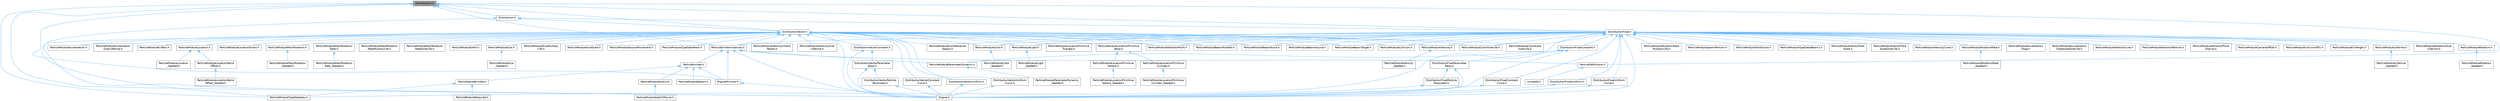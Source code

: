digraph "Distributions.h"
{
 // INTERACTIVE_SVG=YES
 // LATEX_PDF_SIZE
  bgcolor="transparent";
  edge [fontname=Helvetica,fontsize=10,labelfontname=Helvetica,labelfontsize=10];
  node [fontname=Helvetica,fontsize=10,shape=box,height=0.2,width=0.4];
  Node1 [id="Node000001",label="Distributions.h",height=0.2,width=0.4,color="gray40", fillcolor="grey60", style="filled", fontcolor="black",tooltip=" "];
  Node1 -> Node2 [id="edge1_Node000001_Node000002",dir="back",color="steelblue1",style="solid",tooltip=" "];
  Node2 [id="Node000002",label="Distribution.h",height=0.2,width=0.4,color="grey40", fillcolor="white", style="filled",URL="$d5/d4d/Distribution_8h.html",tooltip=" "];
  Node2 -> Node3 [id="edge2_Node000002_Node000003",dir="back",color="steelblue1",style="solid",tooltip=" "];
  Node3 [id="Node000003",label="DistributionFloat.h",height=0.2,width=0.4,color="grey40", fillcolor="white", style="filled",URL="$d9/de9/DistributionFloat_8h.html",tooltip=" "];
  Node3 -> Node4 [id="edge3_Node000003_Node000004",dir="back",color="steelblue1",style="solid",tooltip=" "];
  Node4 [id="Node000004",label="DistributionFloatConstant.h",height=0.2,width=0.4,color="grey40", fillcolor="white", style="filled",URL="$da/dd5/DistributionFloatConstant_8h.html",tooltip=" "];
  Node4 -> Node5 [id="edge4_Node000004_Node000005",dir="back",color="steelblue1",style="solid",tooltip=" "];
  Node5 [id="Node000005",label="DistributionFloatParameter\lBase.h",height=0.2,width=0.4,color="grey40", fillcolor="white", style="filled",URL="$d5/dee/DistributionFloatParameterBase_8h.html",tooltip=" "];
  Node5 -> Node6 [id="edge5_Node000005_Node000006",dir="back",color="steelblue1",style="solid",tooltip=" "];
  Node6 [id="Node000006",label="DistributionFloatParticle\lParameter.h",height=0.2,width=0.4,color="grey40", fillcolor="white", style="filled",URL="$d9/d09/DistributionFloatParticleParameter_8h.html",tooltip=" "];
  Node6 -> Node7 [id="edge6_Node000006_Node000007",dir="back",color="steelblue1",style="solid",tooltip=" "];
  Node7 [id="Node000007",label="Engine.h",height=0.2,width=0.4,color="grey40", fillcolor="white", style="filled",URL="$d1/d34/Public_2Engine_8h.html",tooltip=" "];
  Node5 -> Node7 [id="edge7_Node000005_Node000007",dir="back",color="steelblue1",style="solid",tooltip=" "];
  Node4 -> Node7 [id="edge8_Node000004_Node000007",dir="back",color="steelblue1",style="solid",tooltip=" "];
  Node4 -> Node8 [id="edge9_Node000004_Node000008",dir="back",color="steelblue1",style="solid",tooltip=" "];
  Node8 [id="Node000008",label="ParticleModuleParameterDynamic.h",height=0.2,width=0.4,color="grey40", fillcolor="white", style="filled",URL="$d3/d04/ParticleModuleParameterDynamic_8h.html",tooltip=" "];
  Node8 -> Node9 [id="edge10_Node000008_Node000009",dir="back",color="steelblue1",style="solid",tooltip=" "];
  Node9 [id="Node000009",label="ParticleModuleParameterDynamic\l_Seeded.h",height=0.2,width=0.4,color="grey40", fillcolor="white", style="filled",URL="$de/d89/ParticleModuleParameterDynamic__Seeded_8h.html",tooltip=" "];
  Node3 -> Node10 [id="edge11_Node000003_Node000010",dir="back",color="steelblue1",style="solid",tooltip=" "];
  Node10 [id="Node000010",label="DistributionFloatConstant\lCurve.h",height=0.2,width=0.4,color="grey40", fillcolor="white", style="filled",URL="$d1/d3d/DistributionFloatConstantCurve_8h.html",tooltip=" "];
  Node10 -> Node7 [id="edge12_Node000010_Node000007",dir="back",color="steelblue1",style="solid",tooltip=" "];
  Node3 -> Node11 [id="edge13_Node000003_Node000011",dir="back",color="steelblue1",style="solid",tooltip=" "];
  Node11 [id="Node000011",label="DistributionFloatUniform.h",height=0.2,width=0.4,color="grey40", fillcolor="white", style="filled",URL="$d4/d02/DistributionFloatUniform_8h.html",tooltip=" "];
  Node11 -> Node7 [id="edge14_Node000011_Node000007",dir="back",color="steelblue1",style="solid",tooltip=" "];
  Node3 -> Node12 [id="edge15_Node000003_Node000012",dir="back",color="steelblue1",style="solid",tooltip=" "];
  Node12 [id="Node000012",label="DistributionFloatUniform\lCurve.h",height=0.2,width=0.4,color="grey40", fillcolor="white", style="filled",URL="$db/d9b/DistributionFloatUniformCurve_8h.html",tooltip=" "];
  Node12 -> Node7 [id="edge16_Node000012_Node000007",dir="back",color="steelblue1",style="solid",tooltip=" "];
  Node3 -> Node7 [id="edge17_Node000003_Node000007",dir="back",color="steelblue1",style="solid",tooltip=" "];
  Node3 -> Node13 [id="edge18_Node000003_Node000013",dir="back",color="steelblue1",style="solid",tooltip=" "];
  Node13 [id="Node000013",label="ParticleEmitterInstances.h",height=0.2,width=0.4,color="grey40", fillcolor="white", style="filled",URL="$d4/dd8/ParticleEmitterInstances_8h.html",tooltip=" "];
  Node13 -> Node7 [id="edge19_Node000013_Node000007",dir="back",color="steelblue1",style="solid",tooltip=" "];
  Node13 -> Node14 [id="edge20_Node000013_Node000014",dir="back",color="steelblue1",style="solid",tooltip=" "];
  Node14 [id="Node000014",label="EngineMinimal.h",height=0.2,width=0.4,color="grey40", fillcolor="white", style="filled",URL="$d0/d2c/EngineMinimal_8h.html",tooltip=" "];
  Node14 -> Node7 [id="edge21_Node000014_Node000007",dir="back",color="steelblue1",style="solid",tooltip=" "];
  Node13 -> Node15 [id="edge22_Node000013_Node000015",dir="back",color="steelblue1",style="solid",tooltip=" "];
  Node15 [id="Node000015",label="ParticleDefinitions.h",height=0.2,width=0.4,color="grey40", fillcolor="white", style="filled",URL="$db/dde/ParticleDefinitions_8h.html",tooltip=" "];
  Node15 -> Node16 [id="edge23_Node000015_Node000016",dir="back",color="steelblue1",style="solid",tooltip=" "];
  Node16 [id="Node000016",label="UnrealEd.h",height=0.2,width=0.4,color="grey40", fillcolor="white", style="filled",URL="$d2/d5f/UnrealEd_8h.html",tooltip=" "];
  Node13 -> Node17 [id="edge24_Node000013_Node000017",dir="back",color="steelblue1",style="solid",tooltip=" "];
  Node17 [id="Node000017",label="ParticleEmitter.h",height=0.2,width=0.4,color="grey40", fillcolor="white", style="filled",URL="$da/d0d/ParticleEmitter_8h.html",tooltip=" "];
  Node17 -> Node14 [id="edge25_Node000017_Node000014",dir="back",color="steelblue1",style="solid",tooltip=" "];
  Node17 -> Node18 [id="edge26_Node000017_Node000018",dir="back",color="steelblue1",style="solid",tooltip=" "];
  Node18 [id="Node000018",label="ParticleModuleSpawn.h",height=0.2,width=0.4,color="grey40", fillcolor="white", style="filled",URL="$d4/d84/ParticleModuleSpawn_8h.html",tooltip=" "];
  Node17 -> Node19 [id="edge27_Node000017_Node000019",dir="back",color="steelblue1",style="solid",tooltip=" "];
  Node19 [id="Node000019",label="ParticleModuleSubUV.h",height=0.2,width=0.4,color="grey40", fillcolor="white", style="filled",URL="$dc/d7d/ParticleModuleSubUV_8h.html",tooltip=" "];
  Node19 -> Node20 [id="edge28_Node000019_Node000020",dir="back",color="steelblue1",style="solid",tooltip=" "];
  Node20 [id="Node000020",label="ParticleModuleSubUVMovie.h",height=0.2,width=0.4,color="grey40", fillcolor="white", style="filled",URL="$dc/d66/ParticleModuleSubUVMovie_8h.html",tooltip=" "];
  Node17 -> Node21 [id="edge29_Node000017_Node000021",dir="back",color="steelblue1",style="solid",tooltip=" "];
  Node21 [id="Node000021",label="ParticleSpriteEmitter.h",height=0.2,width=0.4,color="grey40", fillcolor="white", style="filled",URL="$d8/d83/ParticleSpriteEmitter_8h.html",tooltip=" "];
  Node21 -> Node22 [id="edge30_Node000021_Node000022",dir="back",color="steelblue1",style="solid",tooltip=" "];
  Node22 [id="Node000022",label="ParticleModuleRequired.h",height=0.2,width=0.4,color="grey40", fillcolor="white", style="filled",URL="$dd/d80/ParticleModuleRequired_8h.html",tooltip=" "];
  Node21 -> Node23 [id="edge31_Node000021_Node000023",dir="back",color="steelblue1",style="solid",tooltip=" "];
  Node23 [id="Node000023",label="ParticleModuleTypeDataGpu.h",height=0.2,width=0.4,color="grey40", fillcolor="white", style="filled",URL="$d7/d30/ParticleModuleTypeDataGpu_8h.html",tooltip=" "];
  Node13 -> Node8 [id="edge32_Node000013_Node000008",dir="back",color="steelblue1",style="solid",tooltip=" "];
  Node3 -> Node24 [id="edge33_Node000003_Node000024",dir="back",color="steelblue1",style="solid",tooltip=" "];
  Node24 [id="Node000024",label="ParticleModuleAcceleration\lDrag.h",height=0.2,width=0.4,color="grey40", fillcolor="white", style="filled",URL="$d5/df7/ParticleModuleAccelerationDrag_8h.html",tooltip=" "];
  Node3 -> Node25 [id="edge34_Node000003_Node000025",dir="back",color="steelblue1",style="solid",tooltip=" "];
  Node25 [id="Node000025",label="ParticleModuleAcceleration\lDragScaleOverLife.h",height=0.2,width=0.4,color="grey40", fillcolor="white", style="filled",URL="$d1/d71/ParticleModuleAccelerationDragScaleOverLife_8h.html",tooltip=" "];
  Node3 -> Node26 [id="edge35_Node000003_Node000026",dir="back",color="steelblue1",style="solid",tooltip=" "];
  Node26 [id="Node000026",label="ParticleModuleAttractorLine.h",height=0.2,width=0.4,color="grey40", fillcolor="white", style="filled",URL="$dc/df9/ParticleModuleAttractorLine_8h.html",tooltip=" "];
  Node3 -> Node27 [id="edge36_Node000003_Node000027",dir="back",color="steelblue1",style="solid",tooltip=" "];
  Node27 [id="Node000027",label="ParticleModuleAttractorParticle.h",height=0.2,width=0.4,color="grey40", fillcolor="white", style="filled",URL="$d3/df1/ParticleModuleAttractorParticle_8h.html",tooltip=" "];
  Node3 -> Node28 [id="edge37_Node000003_Node000028",dir="back",color="steelblue1",style="solid",tooltip=" "];
  Node28 [id="Node000028",label="ParticleModuleAttractorPoint.h",height=0.2,width=0.4,color="grey40", fillcolor="white", style="filled",URL="$d8/d84/ParticleModuleAttractorPoint_8h.html",tooltip=" "];
  Node3 -> Node29 [id="edge38_Node000003_Node000029",dir="back",color="steelblue1",style="solid",tooltip=" "];
  Node29 [id="Node000029",label="ParticleModuleAttractorPoint\lGravity.h",height=0.2,width=0.4,color="grey40", fillcolor="white", style="filled",URL="$d3/de8/ParticleModuleAttractorPointGravity_8h.html",tooltip=" "];
  Node3 -> Node30 [id="edge39_Node000003_Node000030",dir="back",color="steelblue1",style="solid",tooltip=" "];
  Node30 [id="Node000030",label="ParticleModuleBeamModifier.h",height=0.2,width=0.4,color="grey40", fillcolor="white", style="filled",URL="$d4/dcf/ParticleModuleBeamModifier_8h.html",tooltip=" "];
  Node3 -> Node31 [id="edge40_Node000003_Node000031",dir="back",color="steelblue1",style="solid",tooltip=" "];
  Node31 [id="Node000031",label="ParticleModuleBeamNoise.h",height=0.2,width=0.4,color="grey40", fillcolor="white", style="filled",URL="$d6/d06/ParticleModuleBeamNoise_8h.html",tooltip=" "];
  Node3 -> Node32 [id="edge41_Node000003_Node000032",dir="back",color="steelblue1",style="solid",tooltip=" "];
  Node32 [id="Node000032",label="ParticleModuleBeamSource.h",height=0.2,width=0.4,color="grey40", fillcolor="white", style="filled",URL="$d4/d93/ParticleModuleBeamSource_8h.html",tooltip=" "];
  Node3 -> Node33 [id="edge42_Node000003_Node000033",dir="back",color="steelblue1",style="solid",tooltip=" "];
  Node33 [id="Node000033",label="ParticleModuleBeamTarget.h",height=0.2,width=0.4,color="grey40", fillcolor="white", style="filled",URL="$dc/d01/ParticleModuleBeamTarget_8h.html",tooltip=" "];
  Node3 -> Node34 [id="edge43_Node000003_Node000034",dir="back",color="steelblue1",style="solid",tooltip=" "];
  Node34 [id="Node000034",label="ParticleModuleCameraOffset.h",height=0.2,width=0.4,color="grey40", fillcolor="white", style="filled",URL="$d7/da1/ParticleModuleCameraOffset_8h.html",tooltip=" "];
  Node3 -> Node35 [id="edge44_Node000003_Node000035",dir="back",color="steelblue1",style="solid",tooltip=" "];
  Node35 [id="Node000035",label="ParticleModuleCollision.h",height=0.2,width=0.4,color="grey40", fillcolor="white", style="filled",URL="$d5/d24/ParticleModuleCollision_8h.html",tooltip=" "];
  Node3 -> Node36 [id="edge45_Node000003_Node000036",dir="back",color="steelblue1",style="solid",tooltip=" "];
  Node36 [id="Node000036",label="ParticleModuleCollisionGPU.h",height=0.2,width=0.4,color="grey40", fillcolor="white", style="filled",URL="$d1/de4/ParticleModuleCollisionGPU_8h.html",tooltip=" "];
  Node3 -> Node37 [id="edge46_Node000003_Node000037",dir="back",color="steelblue1",style="solid",tooltip=" "];
  Node37 [id="Node000037",label="ParticleModuleColor.h",height=0.2,width=0.4,color="grey40", fillcolor="white", style="filled",URL="$dd/d54/ParticleModuleColor_8h.html",tooltip=" "];
  Node37 -> Node38 [id="edge47_Node000037_Node000038",dir="back",color="steelblue1",style="solid",tooltip=" "];
  Node38 [id="Node000038",label="ParticleModuleColor\l_Seeded.h",height=0.2,width=0.4,color="grey40", fillcolor="white", style="filled",URL="$d9/d67/ParticleModuleColor__Seeded_8h.html",tooltip=" "];
  Node3 -> Node39 [id="edge48_Node000003_Node000039",dir="back",color="steelblue1",style="solid",tooltip=" "];
  Node39 [id="Node000039",label="ParticleModuleColorOverLife.h",height=0.2,width=0.4,color="grey40", fillcolor="white", style="filled",URL="$d3/d60/ParticleModuleColorOverLife_8h.html",tooltip=" "];
  Node3 -> Node40 [id="edge49_Node000003_Node000040",dir="back",color="steelblue1",style="solid",tooltip=" "];
  Node40 [id="Node000040",label="ParticleModuleColorScale\lOverLife.h",height=0.2,width=0.4,color="grey40", fillcolor="white", style="filled",URL="$d0/deb/ParticleModuleColorScaleOverLife_8h.html",tooltip=" "];
  Node3 -> Node41 [id="edge50_Node000003_Node000041",dir="back",color="steelblue1",style="solid",tooltip=" "];
  Node41 [id="Node000041",label="ParticleModuleEventReceiver\lSpawn.h",height=0.2,width=0.4,color="grey40", fillcolor="white", style="filled",URL="$df/da0/ParticleModuleEventReceiverSpawn_8h.html",tooltip=" "];
  Node3 -> Node42 [id="edge51_Node000003_Node000042",dir="back",color="steelblue1",style="solid",tooltip=" "];
  Node42 [id="Node000042",label="ParticleModuleKillHeight.h",height=0.2,width=0.4,color="grey40", fillcolor="white", style="filled",URL="$d7/d89/ParticleModuleKillHeight_8h.html",tooltip=" "];
  Node3 -> Node43 [id="edge52_Node000003_Node000043",dir="back",color="steelblue1",style="solid",tooltip=" "];
  Node43 [id="Node000043",label="ParticleModuleLifetime.h",height=0.2,width=0.4,color="grey40", fillcolor="white", style="filled",URL="$d0/dac/ParticleModuleLifetime_8h.html",tooltip=" "];
  Node43 -> Node44 [id="edge53_Node000043_Node000044",dir="back",color="steelblue1",style="solid",tooltip=" "];
  Node44 [id="Node000044",label="ParticleModuleLifetime\l_Seeded.h",height=0.2,width=0.4,color="grey40", fillcolor="white", style="filled",URL="$dd/d0d/ParticleModuleLifetime__Seeded_8h.html",tooltip=" "];
  Node3 -> Node45 [id="edge54_Node000003_Node000045",dir="back",color="steelblue1",style="solid",tooltip=" "];
  Node45 [id="Node000045",label="ParticleModuleLight.h",height=0.2,width=0.4,color="grey40", fillcolor="white", style="filled",URL="$d6/dd4/ParticleModuleLight_8h.html",tooltip=" "];
  Node45 -> Node46 [id="edge55_Node000045_Node000046",dir="back",color="steelblue1",style="solid",tooltip=" "];
  Node46 [id="Node000046",label="ParticleModuleLight\l_Seeded.h",height=0.2,width=0.4,color="grey40", fillcolor="white", style="filled",URL="$da/df1/ParticleModuleLight__Seeded_8h.html",tooltip=" "];
  Node3 -> Node47 [id="edge56_Node000003_Node000047",dir="back",color="steelblue1",style="solid",tooltip=" "];
  Node47 [id="Node000047",label="ParticleModuleLocationPrimitive\lBase.h",height=0.2,width=0.4,color="grey40", fillcolor="white", style="filled",URL="$dd/d81/ParticleModuleLocationPrimitiveBase_8h.html",tooltip=" "];
  Node47 -> Node48 [id="edge57_Node000047_Node000048",dir="back",color="steelblue1",style="solid",tooltip=" "];
  Node48 [id="Node000048",label="ParticleModuleLocationPrimitive\lCylinder.h",height=0.2,width=0.4,color="grey40", fillcolor="white", style="filled",URL="$dc/d94/ParticleModuleLocationPrimitiveCylinder_8h.html",tooltip=" "];
  Node48 -> Node49 [id="edge58_Node000048_Node000049",dir="back",color="steelblue1",style="solid",tooltip=" "];
  Node49 [id="Node000049",label="ParticleModuleLocationPrimitive\lCylinder_Seeded.h",height=0.2,width=0.4,color="grey40", fillcolor="white", style="filled",URL="$d7/d44/ParticleModuleLocationPrimitiveCylinder__Seeded_8h.html",tooltip=" "];
  Node47 -> Node50 [id="edge59_Node000047_Node000050",dir="back",color="steelblue1",style="solid",tooltip=" "];
  Node50 [id="Node000050",label="ParticleModuleLocationPrimitive\lSphere.h",height=0.2,width=0.4,color="grey40", fillcolor="white", style="filled",URL="$d1/d59/ParticleModuleLocationPrimitiveSphere_8h.html",tooltip=" "];
  Node50 -> Node51 [id="edge60_Node000050_Node000051",dir="back",color="steelblue1",style="solid",tooltip=" "];
  Node51 [id="Node000051",label="ParticleModuleLocationPrimitive\lSphere_Seeded.h",height=0.2,width=0.4,color="grey40", fillcolor="white", style="filled",URL="$d7/d25/ParticleModuleLocationPrimitiveSphere__Seeded_8h.html",tooltip=" "];
  Node3 -> Node52 [id="edge61_Node000003_Node000052",dir="back",color="steelblue1",style="solid",tooltip=" "];
  Node52 [id="Node000052",label="ParticleModuleLocationPrimitive\lTriangle.h",height=0.2,width=0.4,color="grey40", fillcolor="white", style="filled",URL="$d4/d22/ParticleModuleLocationPrimitiveTriangle_8h.html",tooltip=" "];
  Node3 -> Node53 [id="edge62_Node000003_Node000053",dir="back",color="steelblue1",style="solid",tooltip=" "];
  Node53 [id="Node000053",label="ParticleModuleRotation.h",height=0.2,width=0.4,color="grey40", fillcolor="white", style="filled",URL="$dc/dfd/ParticleModuleRotation_8h.html",tooltip=" "];
  Node53 -> Node54 [id="edge63_Node000053_Node000054",dir="back",color="steelblue1",style="solid",tooltip=" "];
  Node54 [id="Node000054",label="ParticleModuleRotation\l_Seeded.h",height=0.2,width=0.4,color="grey40", fillcolor="white", style="filled",URL="$d4/d9d/ParticleModuleRotation__Seeded_8h.html",tooltip=" "];
  Node3 -> Node55 [id="edge64_Node000003_Node000055",dir="back",color="steelblue1",style="solid",tooltip=" "];
  Node55 [id="Node000055",label="ParticleModuleRotationOver\lLifetime.h",height=0.2,width=0.4,color="grey40", fillcolor="white", style="filled",URL="$d5/d1c/ParticleModuleRotationOverLifetime_8h.html",tooltip=" "];
  Node3 -> Node56 [id="edge65_Node000003_Node000056",dir="back",color="steelblue1",style="solid",tooltip=" "];
  Node56 [id="Node000056",label="ParticleModuleRotationRate.h",height=0.2,width=0.4,color="grey40", fillcolor="white", style="filled",URL="$d9/d56/ParticleModuleRotationRate_8h.html",tooltip=" "];
  Node56 -> Node57 [id="edge66_Node000056_Node000057",dir="back",color="steelblue1",style="solid",tooltip=" "];
  Node57 [id="Node000057",label="ParticleModuleRotationRate\l_Seeded.h",height=0.2,width=0.4,color="grey40", fillcolor="white", style="filled",URL="$d5/df0/ParticleModuleRotationRate__Seeded_8h.html",tooltip=" "];
  Node3 -> Node58 [id="edge67_Node000003_Node000058",dir="back",color="steelblue1",style="solid",tooltip=" "];
  Node58 [id="Node000058",label="ParticleModuleRotationRate\lMultiplyLife.h",height=0.2,width=0.4,color="grey40", fillcolor="white", style="filled",URL="$d0/d0e/ParticleModuleRotationRateMultiplyLife_8h.html",tooltip=" "];
  Node3 -> Node59 [id="edge68_Node000003_Node000059",dir="back",color="steelblue1",style="solid",tooltip=" "];
  Node59 [id="Node000059",label="ParticleModuleSpawnPerUnit.h",height=0.2,width=0.4,color="grey40", fillcolor="white", style="filled",URL="$d6/d52/ParticleModuleSpawnPerUnit_8h.html",tooltip=" "];
  Node3 -> Node60 [id="edge69_Node000003_Node000060",dir="back",color="steelblue1",style="solid",tooltip=" "];
  Node60 [id="Node000060",label="ParticleModuleTrailSource.h",height=0.2,width=0.4,color="grey40", fillcolor="white", style="filled",URL="$dc/dc5/ParticleModuleTrailSource_8h.html",tooltip=" "];
  Node3 -> Node61 [id="edge70_Node000003_Node000061",dir="back",color="steelblue1",style="solid",tooltip=" "];
  Node61 [id="Node000061",label="ParticleModuleTypeDataBeam2.h",height=0.2,width=0.4,color="grey40", fillcolor="white", style="filled",URL="$d9/de2/ParticleModuleTypeDataBeam2_8h.html",tooltip=" "];
  Node3 -> Node23 [id="edge71_Node000003_Node000023",dir="back",color="steelblue1",style="solid",tooltip=" "];
  Node3 -> Node62 [id="edge72_Node000003_Node000062",dir="back",color="steelblue1",style="solid",tooltip=" "];
  Node62 [id="Node000062",label="ParticleModuleVectorField\lScale.h",height=0.2,width=0.4,color="grey40", fillcolor="white", style="filled",URL="$d5/dda/ParticleModuleVectorFieldScale_8h.html",tooltip=" "];
  Node3 -> Node63 [id="edge73_Node000003_Node000063",dir="back",color="steelblue1",style="solid",tooltip=" "];
  Node63 [id="Node000063",label="ParticleModuleVectorField\lScaleOverLife.h",height=0.2,width=0.4,color="grey40", fillcolor="white", style="filled",URL="$d8/df3/ParticleModuleVectorFieldScaleOverLife_8h.html",tooltip=" "];
  Node3 -> Node64 [id="edge74_Node000003_Node000064",dir="back",color="steelblue1",style="solid",tooltip=" "];
  Node64 [id="Node000064",label="ParticleModuleVelocity.h",height=0.2,width=0.4,color="grey40", fillcolor="white", style="filled",URL="$d3/d16/ParticleModuleVelocity_8h.html",tooltip=" "];
  Node64 -> Node65 [id="edge75_Node000064_Node000065",dir="back",color="steelblue1",style="solid",tooltip=" "];
  Node65 [id="Node000065",label="ParticleModuleVelocity\l_Seeded.h",height=0.2,width=0.4,color="grey40", fillcolor="white", style="filled",URL="$d4/df4/ParticleModuleVelocity__Seeded_8h.html",tooltip=" "];
  Node3 -> Node66 [id="edge76_Node000003_Node000066",dir="back",color="steelblue1",style="solid",tooltip=" "];
  Node66 [id="Node000066",label="ParticleModuleVelocityCone.h",height=0.2,width=0.4,color="grey40", fillcolor="white", style="filled",URL="$db/d21/ParticleModuleVelocityCone_8h.html",tooltip=" "];
  Node2 -> Node67 [id="edge77_Node000002_Node000067",dir="back",color="steelblue1",style="solid",tooltip=" "];
  Node67 [id="Node000067",label="DistributionVector.h",height=0.2,width=0.4,color="grey40", fillcolor="white", style="filled",URL="$d7/d4e/DistributionVector_8h.html",tooltip=" "];
  Node67 -> Node68 [id="edge78_Node000067_Node000068",dir="back",color="steelblue1",style="solid",tooltip=" "];
  Node68 [id="Node000068",label="DistributionVectorConstant.h",height=0.2,width=0.4,color="grey40", fillcolor="white", style="filled",URL="$d7/d57/DistributionVectorConstant_8h.html",tooltip=" "];
  Node68 -> Node69 [id="edge79_Node000068_Node000069",dir="back",color="steelblue1",style="solid",tooltip=" "];
  Node69 [id="Node000069",label="DistributionVectorParameter\lBase.h",height=0.2,width=0.4,color="grey40", fillcolor="white", style="filled",URL="$d0/d72/DistributionVectorParameterBase_8h.html",tooltip=" "];
  Node69 -> Node70 [id="edge80_Node000069_Node000070",dir="back",color="steelblue1",style="solid",tooltip=" "];
  Node70 [id="Node000070",label="DistributionVectorParticle\lParameter.h",height=0.2,width=0.4,color="grey40", fillcolor="white", style="filled",URL="$db/db5/DistributionVectorParticleParameter_8h.html",tooltip=" "];
  Node70 -> Node7 [id="edge81_Node000070_Node000007",dir="back",color="steelblue1",style="solid",tooltip=" "];
  Node69 -> Node7 [id="edge82_Node000069_Node000007",dir="back",color="steelblue1",style="solid",tooltip=" "];
  Node68 -> Node7 [id="edge83_Node000068_Node000007",dir="back",color="steelblue1",style="solid",tooltip=" "];
  Node67 -> Node71 [id="edge84_Node000067_Node000071",dir="back",color="steelblue1",style="solid",tooltip=" "];
  Node71 [id="Node000071",label="DistributionVectorConstant\lCurve.h",height=0.2,width=0.4,color="grey40", fillcolor="white", style="filled",URL="$d4/de2/DistributionVectorConstantCurve_8h.html",tooltip=" "];
  Node71 -> Node7 [id="edge85_Node000071_Node000007",dir="back",color="steelblue1",style="solid",tooltip=" "];
  Node67 -> Node72 [id="edge86_Node000067_Node000072",dir="back",color="steelblue1",style="solid",tooltip=" "];
  Node72 [id="Node000072",label="DistributionVectorUniform.h",height=0.2,width=0.4,color="grey40", fillcolor="white", style="filled",URL="$de/d7b/DistributionVectorUniform_8h.html",tooltip=" "];
  Node72 -> Node7 [id="edge87_Node000072_Node000007",dir="back",color="steelblue1",style="solid",tooltip=" "];
  Node67 -> Node73 [id="edge88_Node000067_Node000073",dir="back",color="steelblue1",style="solid",tooltip=" "];
  Node73 [id="Node000073",label="DistributionVectorUniform\lCurve.h",height=0.2,width=0.4,color="grey40", fillcolor="white", style="filled",URL="$dd/d62/DistributionVectorUniformCurve_8h.html",tooltip=" "];
  Node73 -> Node7 [id="edge89_Node000073_Node000007",dir="back",color="steelblue1",style="solid",tooltip=" "];
  Node67 -> Node7 [id="edge90_Node000067_Node000007",dir="back",color="steelblue1",style="solid",tooltip=" "];
  Node67 -> Node13 [id="edge91_Node000067_Node000013",dir="back",color="steelblue1",style="solid",tooltip=" "];
  Node67 -> Node74 [id="edge92_Node000067_Node000074",dir="back",color="steelblue1",style="solid",tooltip=" "];
  Node74 [id="Node000074",label="ParticleModuleAcceleration.h",height=0.2,width=0.4,color="grey40", fillcolor="white", style="filled",URL="$d2/dcc/ParticleModuleAcceleration_8h.html",tooltip=" "];
  Node67 -> Node75 [id="edge93_Node000067_Node000075",dir="back",color="steelblue1",style="solid",tooltip=" "];
  Node75 [id="Node000075",label="ParticleModuleAcceleration\lOverLifetime.h",height=0.2,width=0.4,color="grey40", fillcolor="white", style="filled",URL="$d8/de4/ParticleModuleAccelerationOverLifetime_8h.html",tooltip=" "];
  Node67 -> Node28 [id="edge94_Node000067_Node000028",dir="back",color="steelblue1",style="solid",tooltip=" "];
  Node67 -> Node30 [id="edge95_Node000067_Node000030",dir="back",color="steelblue1",style="solid",tooltip=" "];
  Node67 -> Node31 [id="edge96_Node000067_Node000031",dir="back",color="steelblue1",style="solid",tooltip=" "];
  Node67 -> Node32 [id="edge97_Node000067_Node000032",dir="back",color="steelblue1",style="solid",tooltip=" "];
  Node67 -> Node33 [id="edge98_Node000067_Node000033",dir="back",color="steelblue1",style="solid",tooltip=" "];
  Node67 -> Node35 [id="edge99_Node000067_Node000035",dir="back",color="steelblue1",style="solid",tooltip=" "];
  Node67 -> Node37 [id="edge100_Node000067_Node000037",dir="back",color="steelblue1",style="solid",tooltip=" "];
  Node67 -> Node39 [id="edge101_Node000067_Node000039",dir="back",color="steelblue1",style="solid",tooltip=" "];
  Node67 -> Node40 [id="edge102_Node000067_Node000040",dir="back",color="steelblue1",style="solid",tooltip=" "];
  Node67 -> Node41 [id="edge103_Node000067_Node000041",dir="back",color="steelblue1",style="solid",tooltip=" "];
  Node67 -> Node76 [id="edge104_Node000067_Node000076",dir="back",color="steelblue1",style="solid",tooltip=" "];
  Node76 [id="Node000076",label="ParticleModuleKillBox.h",height=0.2,width=0.4,color="grey40", fillcolor="white", style="filled",URL="$d5/d64/ParticleModuleKillBox_8h.html",tooltip=" "];
  Node67 -> Node45 [id="edge105_Node000067_Node000045",dir="back",color="steelblue1",style="solid",tooltip=" "];
  Node67 -> Node77 [id="edge106_Node000067_Node000077",dir="back",color="steelblue1",style="solid",tooltip=" "];
  Node77 [id="Node000077",label="ParticleModuleLocation.h",height=0.2,width=0.4,color="grey40", fillcolor="white", style="filled",URL="$d5/d77/ParticleModuleLocation_8h.html",tooltip=" "];
  Node77 -> Node78 [id="edge107_Node000077_Node000078",dir="back",color="steelblue1",style="solid",tooltip=" "];
  Node78 [id="Node000078",label="ParticleModuleLocationWorld\lOffset.h",height=0.2,width=0.4,color="grey40", fillcolor="white", style="filled",URL="$df/d50/ParticleModuleLocationWorldOffset_8h.html",tooltip=" "];
  Node78 -> Node79 [id="edge108_Node000078_Node000079",dir="back",color="steelblue1",style="solid",tooltip=" "];
  Node79 [id="Node000079",label="ParticleModuleLocationWorld\lOffset_Seeded.h",height=0.2,width=0.4,color="grey40", fillcolor="white", style="filled",URL="$d2/d1b/ParticleModuleLocationWorldOffset__Seeded_8h.html",tooltip=" "];
  Node77 -> Node80 [id="edge109_Node000077_Node000080",dir="back",color="steelblue1",style="solid",tooltip=" "];
  Node80 [id="Node000080",label="ParticleModuleLocation\l_Seeded.h",height=0.2,width=0.4,color="grey40", fillcolor="white", style="filled",URL="$dd/d5b/ParticleModuleLocation__Seeded_8h.html",tooltip=" "];
  Node67 -> Node81 [id="edge110_Node000067_Node000081",dir="back",color="steelblue1",style="solid",tooltip=" "];
  Node81 [id="Node000081",label="ParticleModuleLocationDirect.h",height=0.2,width=0.4,color="grey40", fillcolor="white", style="filled",URL="$d9/d21/ParticleModuleLocationDirect_8h.html",tooltip=" "];
  Node67 -> Node47 [id="edge111_Node000067_Node000047",dir="back",color="steelblue1",style="solid",tooltip=" "];
  Node67 -> Node52 [id="edge112_Node000067_Node000052",dir="back",color="steelblue1",style="solid",tooltip=" "];
  Node67 -> Node82 [id="edge113_Node000067_Node000082",dir="back",color="steelblue1",style="solid",tooltip=" "];
  Node82 [id="Node000082",label="ParticleModuleMeshRotation.h",height=0.2,width=0.4,color="grey40", fillcolor="white", style="filled",URL="$d7/dd8/ParticleModuleMeshRotation_8h.html",tooltip=" "];
  Node82 -> Node83 [id="edge114_Node000082_Node000083",dir="back",color="steelblue1",style="solid",tooltip=" "];
  Node83 [id="Node000083",label="ParticleModuleMeshRotation\l_Seeded.h",height=0.2,width=0.4,color="grey40", fillcolor="white", style="filled",URL="$d9/d3d/ParticleModuleMeshRotation__Seeded_8h.html",tooltip=" "];
  Node67 -> Node84 [id="edge115_Node000067_Node000084",dir="back",color="steelblue1",style="solid",tooltip=" "];
  Node84 [id="Node000084",label="ParticleModuleMeshRotation\lRate.h",height=0.2,width=0.4,color="grey40", fillcolor="white", style="filled",URL="$d4/d1e/ParticleModuleMeshRotationRate_8h.html",tooltip=" "];
  Node84 -> Node85 [id="edge116_Node000084_Node000085",dir="back",color="steelblue1",style="solid",tooltip=" "];
  Node85 [id="Node000085",label="ParticleModuleMeshRotation\lRate_Seeded.h",height=0.2,width=0.4,color="grey40", fillcolor="white", style="filled",URL="$df/d59/ParticleModuleMeshRotationRate__Seeded_8h.html",tooltip=" "];
  Node67 -> Node86 [id="edge117_Node000067_Node000086",dir="back",color="steelblue1",style="solid",tooltip=" "];
  Node86 [id="Node000086",label="ParticleModuleMeshRotation\lRateMultiplyLife.h",height=0.2,width=0.4,color="grey40", fillcolor="white", style="filled",URL="$d2/d9f/ParticleModuleMeshRotationRateMultiplyLife_8h.html",tooltip=" "];
  Node67 -> Node87 [id="edge118_Node000067_Node000087",dir="back",color="steelblue1",style="solid",tooltip=" "];
  Node87 [id="Node000087",label="ParticleModuleMeshRotation\lRateOverLife.h",height=0.2,width=0.4,color="grey40", fillcolor="white", style="filled",URL="$d9/dc6/ParticleModuleMeshRotationRateOverLife_8h.html",tooltip=" "];
  Node67 -> Node88 [id="edge119_Node000067_Node000088",dir="back",color="steelblue1",style="solid",tooltip=" "];
  Node88 [id="Node000088",label="ParticleModuleOrbit.h",height=0.2,width=0.4,color="grey40", fillcolor="white", style="filled",URL="$d6/dbd/ParticleModuleOrbit_8h.html",tooltip=" "];
  Node67 -> Node89 [id="edge120_Node000067_Node000089",dir="back",color="steelblue1",style="solid",tooltip=" "];
  Node89 [id="Node000089",label="ParticleModuleSize.h",height=0.2,width=0.4,color="grey40", fillcolor="white", style="filled",URL="$df/dd0/ParticleModuleSize_8h.html",tooltip=" "];
  Node89 -> Node90 [id="edge121_Node000089_Node000090",dir="back",color="steelblue1",style="solid",tooltip=" "];
  Node90 [id="Node000090",label="ParticleModuleSize\l_Seeded.h",height=0.2,width=0.4,color="grey40", fillcolor="white", style="filled",URL="$db/d05/ParticleModuleSize__Seeded_8h.html",tooltip=" "];
  Node67 -> Node91 [id="edge122_Node000067_Node000091",dir="back",color="steelblue1",style="solid",tooltip=" "];
  Node91 [id="Node000091",label="ParticleModuleSizeMultiply\lLife.h",height=0.2,width=0.4,color="grey40", fillcolor="white", style="filled",URL="$d6/db0/ParticleModuleSizeMultiplyLife_8h.html",tooltip=" "];
  Node67 -> Node92 [id="edge123_Node000067_Node000092",dir="back",color="steelblue1",style="solid",tooltip=" "];
  Node92 [id="Node000092",label="ParticleModuleSizeScale.h",height=0.2,width=0.4,color="grey40", fillcolor="white", style="filled",URL="$d5/d5c/ParticleModuleSizeScale_8h.html",tooltip=" "];
  Node67 -> Node93 [id="edge124_Node000067_Node000093",dir="back",color="steelblue1",style="solid",tooltip=" "];
  Node93 [id="Node000093",label="ParticleModuleSourceMovement.h",height=0.2,width=0.4,color="grey40", fillcolor="white", style="filled",URL="$dc/d42/ParticleModuleSourceMovement_8h.html",tooltip=" "];
  Node67 -> Node23 [id="edge125_Node000067_Node000023",dir="back",color="steelblue1",style="solid",tooltip=" "];
  Node67 -> Node94 [id="edge126_Node000067_Node000094",dir="back",color="steelblue1",style="solid",tooltip=" "];
  Node94 [id="Node000094",label="ParticleModuleTypeDataMesh.h",height=0.2,width=0.4,color="grey40", fillcolor="white", style="filled",URL="$d1/d06/ParticleModuleTypeDataMesh_8h.html",tooltip=" "];
  Node67 -> Node64 [id="edge127_Node000067_Node000064",dir="back",color="steelblue1",style="solid",tooltip=" "];
  Node67 -> Node95 [id="edge128_Node000067_Node000095",dir="back",color="steelblue1",style="solid",tooltip=" "];
  Node95 [id="Node000095",label="ParticleModuleVelocityInherit\lParent.h",height=0.2,width=0.4,color="grey40", fillcolor="white", style="filled",URL="$d6/d09/ParticleModuleVelocityInheritParent_8h.html",tooltip=" "];
  Node67 -> Node96 [id="edge129_Node000067_Node000096",dir="back",color="steelblue1",style="solid",tooltip=" "];
  Node96 [id="Node000096",label="ParticleModuleVelocityOver\lLifetime.h",height=0.2,width=0.4,color="grey40", fillcolor="white", style="filled",URL="$dd/d53/ParticleModuleVelocityOverLifetime_8h.html",tooltip=" "];
  Node2 -> Node7 [id="edge130_Node000002_Node000007",dir="back",color="steelblue1",style="solid",tooltip=" "];
  Node1 -> Node3 [id="edge131_Node000001_Node000003",dir="back",color="steelblue1",style="solid",tooltip=" "];
  Node1 -> Node67 [id="edge132_Node000001_Node000067",dir="back",color="steelblue1",style="solid",tooltip=" "];
  Node1 -> Node7 [id="edge133_Node000001_Node000007",dir="back",color="steelblue1",style="solid",tooltip=" "];
  Node1 -> Node14 [id="edge134_Node000001_Node000014",dir="back",color="steelblue1",style="solid",tooltip=" "];
  Node1 -> Node15 [id="edge135_Node000001_Node000015",dir="back",color="steelblue1",style="solid",tooltip=" "];
  Node1 -> Node13 [id="edge136_Node000001_Node000013",dir="back",color="steelblue1",style="solid",tooltip=" "];
  Node1 -> Node23 [id="edge137_Node000001_Node000023",dir="back",color="steelblue1",style="solid",tooltip=" "];
}
